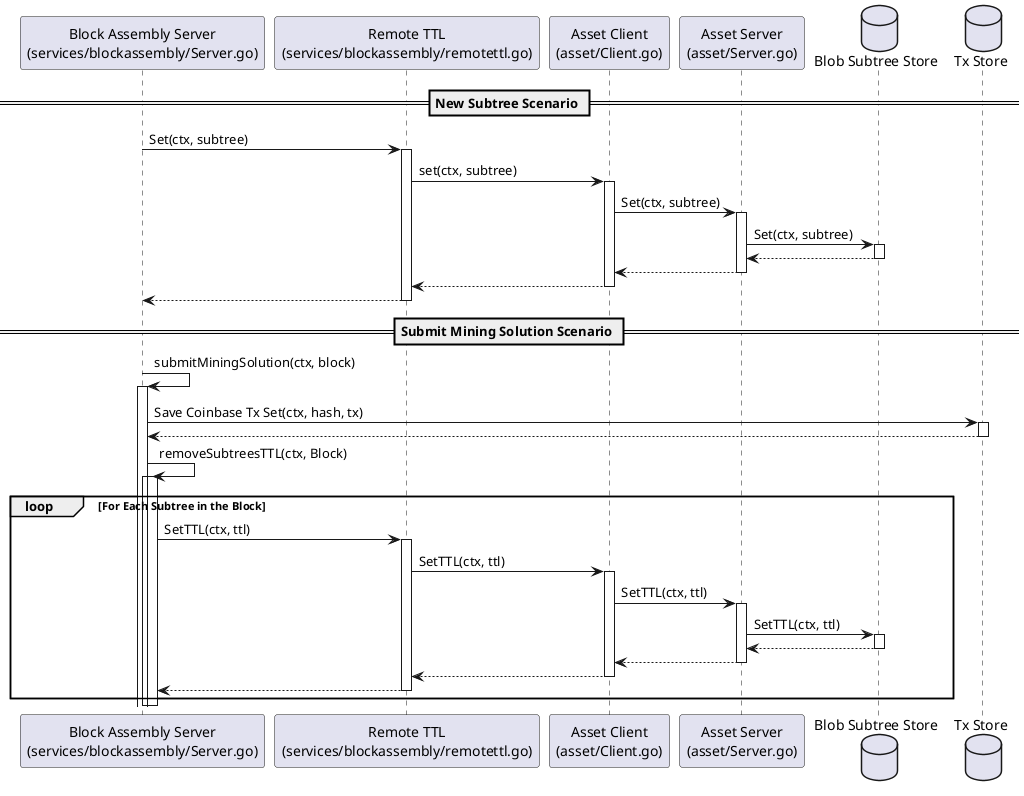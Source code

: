 @startuml
participant "Block Assembly Server\n(services/blockassembly/Server.go)" as BlockAssemblyServer
participant "Remote TTL\n(services/blockassembly/remotettl.go)" as RemoteTTL
participant "Asset Client\n(asset/Client.go)" as AssetClient
participant "Asset Server\n(asset/Server.go)" as AssetServer
database "Blob Subtree Store" as BlobStore
database "Tx Store" as TxStore

== New Subtree Scenario ==
BlockAssemblyServer -> RemoteTTL : Set(ctx, subtree)
activate RemoteTTL
RemoteTTL -> AssetClient : set(ctx, subtree)
activate AssetClient
AssetClient -> AssetServer : Set(ctx, subtree)
activate AssetServer
AssetServer -> BlobStore : Set(ctx, subtree)
activate BlobStore
BlobStore --> AssetServer
deactivate BlobStore
AssetServer --> AssetClient
deactivate AssetServer
AssetClient --> RemoteTTL
deactivate AssetClient
RemoteTTL --> BlockAssemblyServer
deactivate RemoteTTL

== Submit Mining Solution Scenario ==
BlockAssemblyServer -> BlockAssemblyServer : submitMiningSolution(ctx, block)
activate BlockAssemblyServer

BlockAssemblyServer -> TxStore : Save Coinbase Tx Set(ctx, hash, tx)
activate TxStore
TxStore --> BlockAssemblyServer
deactivate TxStore

BlockAssemblyServer -> BlockAssemblyServer : removeSubtreesTTL(ctx, Block)
activate BlockAssemblyServer
activate BlockAssemblyServer

loop For Each Subtree in the Block
    BlockAssemblyServer -> RemoteTTL : SetTTL(ctx, ttl)
    activate RemoteTTL
    RemoteTTL -> AssetClient : SetTTL(ctx, ttl)
    activate AssetClient
    AssetClient -> AssetServer : SetTTL(ctx, ttl)
    activate AssetServer
    AssetServer -> BlobStore : SetTTL(ctx, ttl)
    activate BlobStore
    BlobStore --> AssetServer
    deactivate BlobStore
    AssetServer --> AssetClient
    deactivate AssetServer
    AssetClient --> RemoteTTL
    deactivate AssetClient
    RemoteTTL --> BlockAssemblyServer
    deactivate RemoteTTL
end
deactivate BlockAssemblyServer
deactivate BlockAssemblyServer




@enduml
